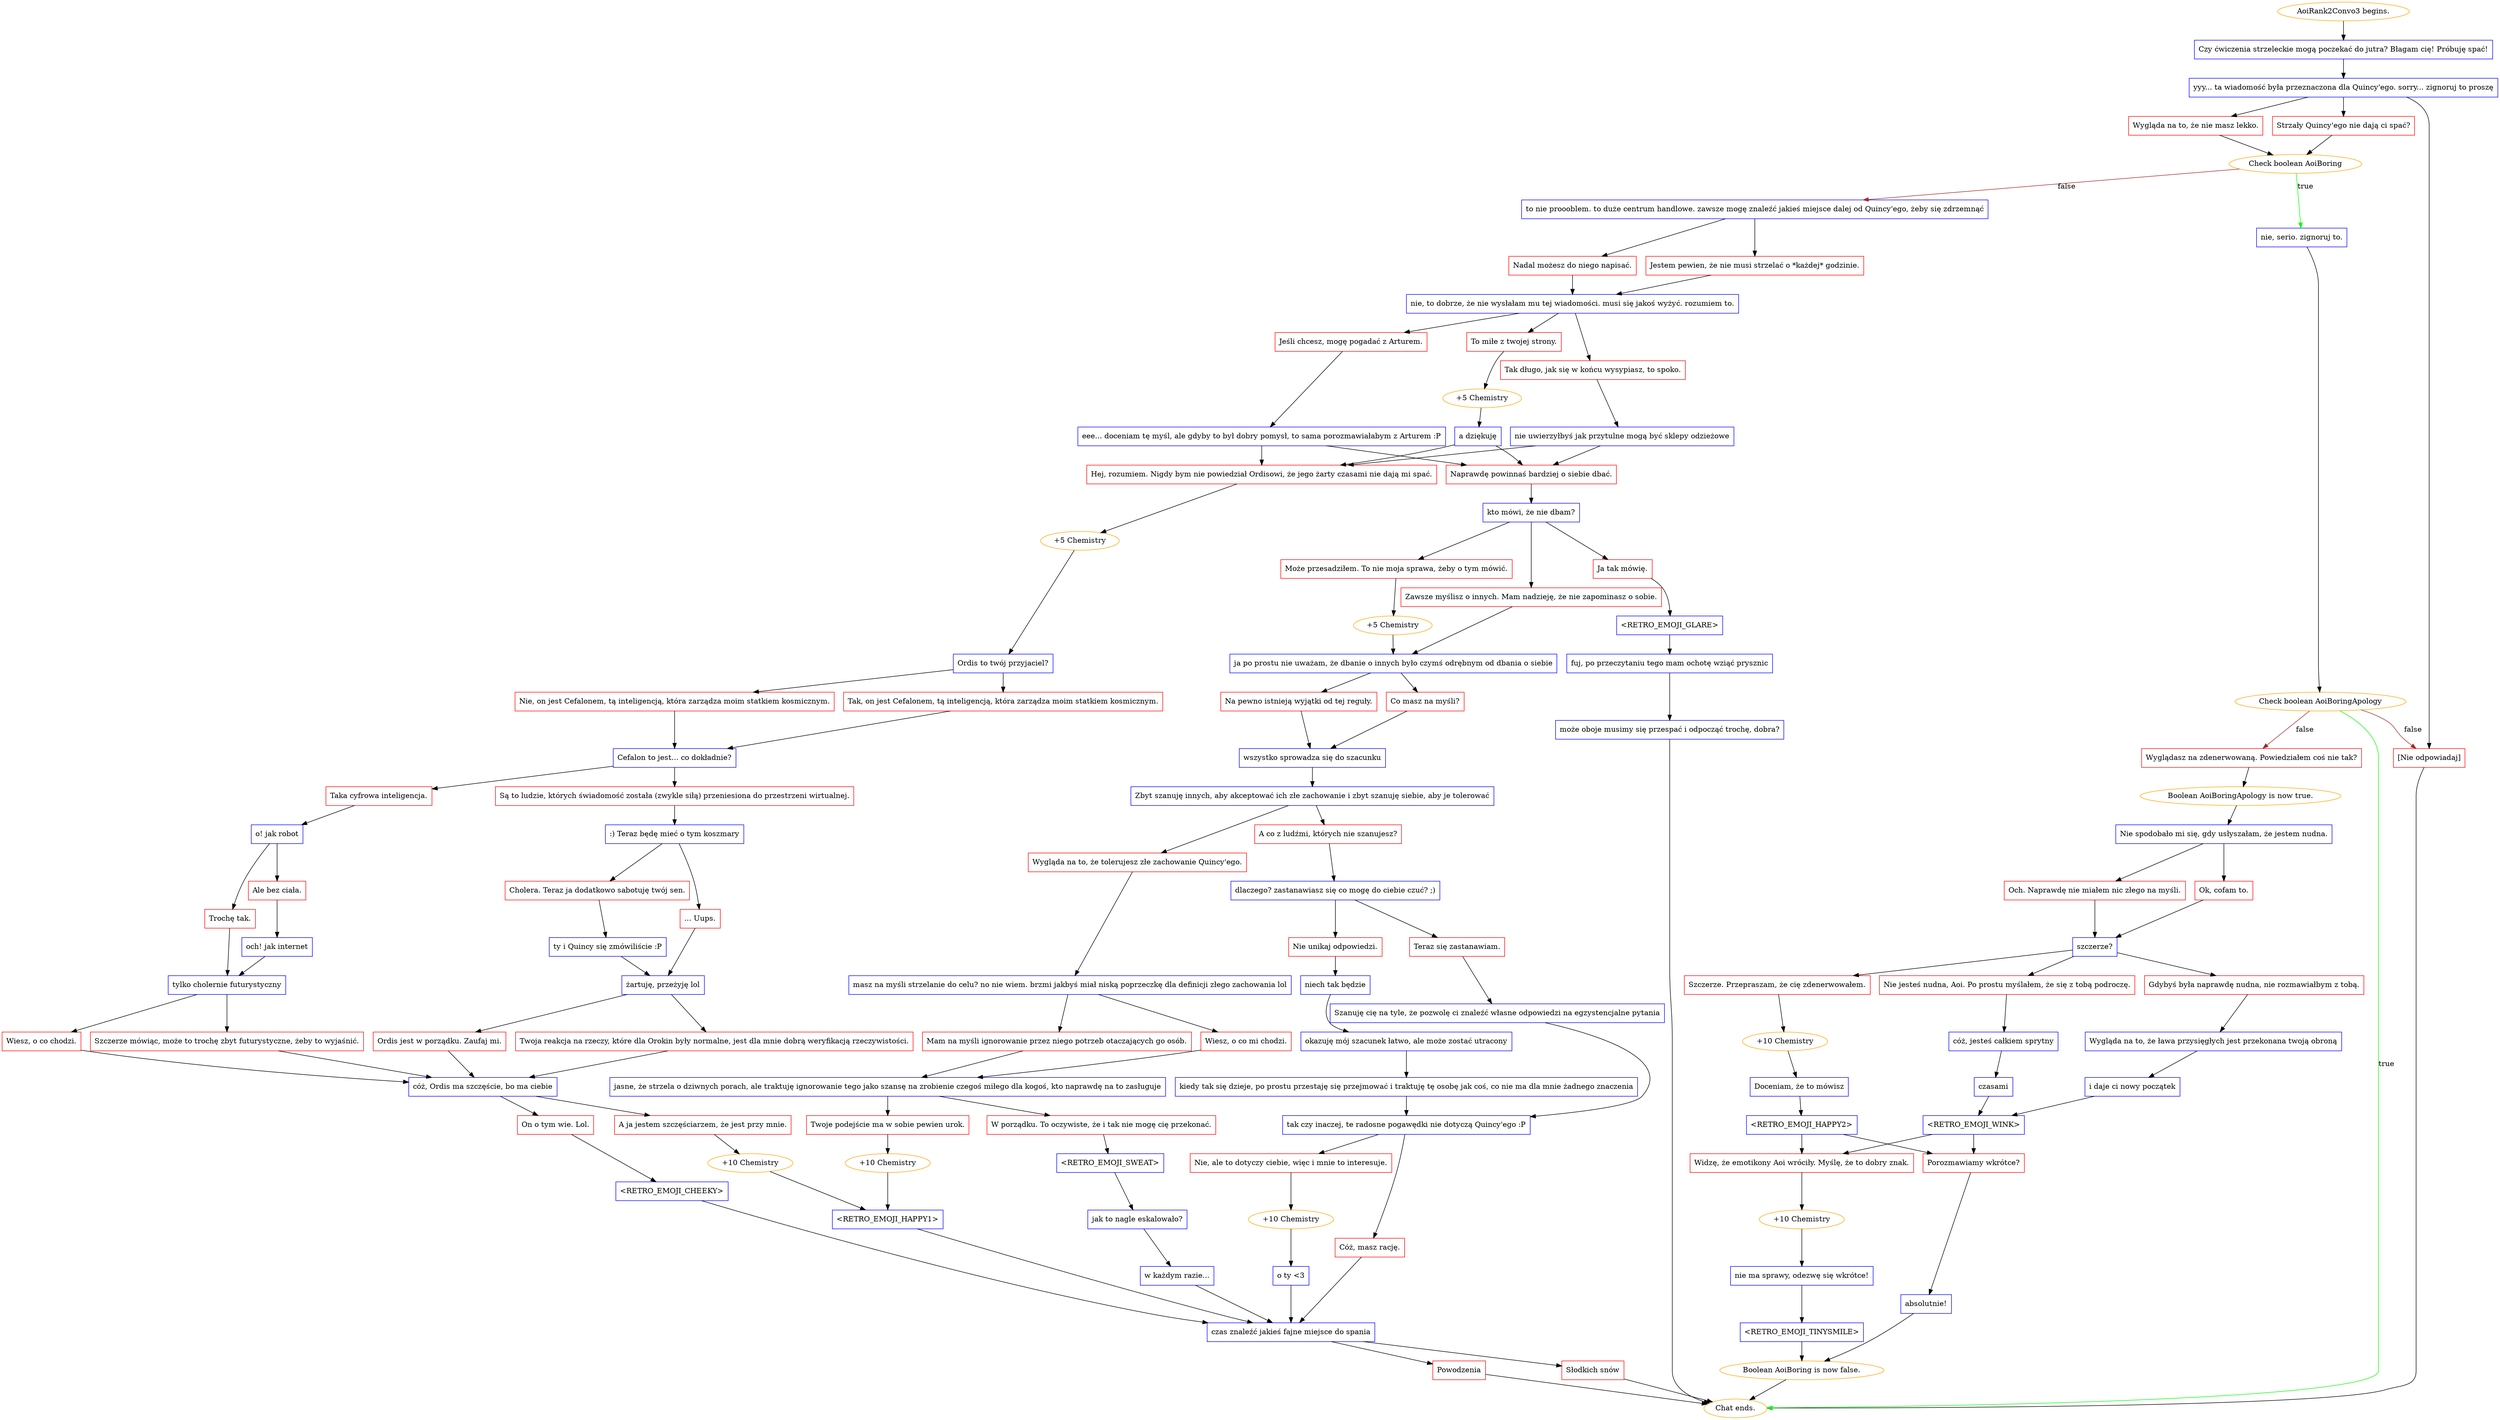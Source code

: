 digraph {
	"AoiRank2Convo3 begins." [color=orange];
		"AoiRank2Convo3 begins." -> j3506895209;
	j3506895209 [label="Czy ćwiczenia strzeleckie mogą poczekać do jutra? Błagam cię! Próbuję spać!",shape=box,color=blue];
		j3506895209 -> j851178714;
	j851178714 [label="yyy... ta wiadomość była przeznaczona dla Quincy'ego. sorry... zignoruj to proszę",shape=box,color=blue];
		j851178714 -> j1311457404;
		j851178714 -> j447227341;
		j851178714 -> j217476357;
	j1311457404 [label="Strzały Quincy'ego nie dają ci spać?",shape=box,color=red];
		j1311457404 -> j984047784;
	j447227341 [label="Wygląda na to, że nie masz lekko.",shape=box,color=red];
		j447227341 -> j984047784;
	j217476357 [label="[Nie odpowiadaj]",shape=box,color=red];
		j217476357 -> "Chat ends.";
	j984047784 [label="Check boolean AoiBoring",color=orange];
		j984047784 -> j1184297871 [label=true,color=green];
		j984047784 -> j3825012647 [label=false,color=brown];
	"Chat ends." [color=orange];
	j1184297871 [label="nie, serio. zignoruj to.",shape=box,color=blue];
		j1184297871 -> j1748829211;
	j3825012647 [label="to nie proooblem. to duże centrum handlowe. zawsze mogę znaleźć jakieś miejsce dalej od Quincy'ego, żeby się zdrzemnąć",shape=box,color=blue];
		j3825012647 -> j3131786720;
		j3825012647 -> j472215680;
	j1748829211 [label="Check boolean AoiBoringApology",color=orange];
		j1748829211 -> "Chat ends." [label=true,color=green];
		j1748829211 -> j3330200070 [label=false,color=brown];
		j1748829211 -> j217476357 [label=false,color=brown];
	j3131786720 [label="Jestem pewien, że nie musi strzelać o *każdej* godzinie.",shape=box,color=red];
		j3131786720 -> j1081233584;
	j472215680 [label="Nadal możesz do niego napisać.",shape=box,color=red];
		j472215680 -> j1081233584;
	j3330200070 [label="Wyglądasz na zdenerwowaną. Powiedziałem coś nie tak?",shape=box,color=red];
		j3330200070 -> j1522190674;
	j1081233584 [label="nie, to dobrze, że nie wysłałam mu tej wiadomości. musi się jakoś wyżyć. rozumiem to.",shape=box,color=blue];
		j1081233584 -> j1356483265;
		j1081233584 -> j1118403555;
		j1081233584 -> j447107169;
	j1522190674 [label="Boolean AoiBoringApology is now true.",color=orange];
		j1522190674 -> j1598863143;
	j1356483265 [label="Jeśli chcesz, mogę pogadać z Arturem.",shape=box,color=red];
		j1356483265 -> j2101626661;
	j1118403555 [label="To miłe z twojej strony.",shape=box,color=red];
		j1118403555 -> j3050236104;
	j447107169 [label="Tak długo, jak się w końcu wysypiasz, to spoko.",shape=box,color=red];
		j447107169 -> j3114132413;
	j1598863143 [label="Nie spodobało mi się, gdy usłyszałam, że jestem nudna.",shape=box,color=blue];
		j1598863143 -> j1091352832;
		j1598863143 -> j3944995668;
	j2101626661 [label="eee... doceniam tę myśl, ale gdyby to był dobry pomysł, to sama porozmawiałabym z Arturem :P",shape=box,color=blue];
		j2101626661 -> j400981549;
		j2101626661 -> j4135883797;
	j3050236104 [label="+5 Chemistry",color=orange];
		j3050236104 -> j917836219;
	j3114132413 [label="nie uwierzyłbyś jak przytulne mogą być sklepy odzieżowe",shape=box,color=blue];
		j3114132413 -> j400981549;
		j3114132413 -> j4135883797;
	j1091352832 [label="Och. Naprawdę nie miałem nic złego na myśli.",shape=box,color=red];
		j1091352832 -> j3806975403;
	j3944995668 [label="Ok, cofam to.",shape=box,color=red];
		j3944995668 -> j3806975403;
	j400981549 [label="Hej, rozumiem. Nigdy bym nie powiedział Ordisowi, że jego żarty czasami nie dają mi spać.",shape=box,color=red];
		j400981549 -> j2323018070;
	j4135883797 [label="Naprawdę powinnaś bardziej o siebie dbać.",shape=box,color=red];
		j4135883797 -> j3907755755;
	j917836219 [label="a dziękuję",shape=box,color=blue];
		j917836219 -> j400981549;
		j917836219 -> j4135883797;
	j3806975403 [label="szczerze?",shape=box,color=blue];
		j3806975403 -> j1550014527;
		j3806975403 -> j3115920431;
		j3806975403 -> j3607021755;
	j2323018070 [label="+5 Chemistry",color=orange];
		j2323018070 -> j2611632343;
	j3907755755 [label="kto mówi, że nie dbam?",shape=box,color=blue];
		j3907755755 -> j2505118839;
		j3907755755 -> j3406529221;
		j3907755755 -> j2776912303;
	j1550014527 [label="Szczerze. Przepraszam, że cię zdenerwowałem.",shape=box,color=red];
		j1550014527 -> j3521966457;
	j3115920431 [label="Nie jesteś nudna, Aoi. Po prostu myślałem, że się z tobą podroczę.",shape=box,color=red];
		j3115920431 -> j3385562581;
	j3607021755 [label="Gdybyś była naprawdę nudna, nie rozmawiałbym z tobą.",shape=box,color=red];
		j3607021755 -> j3759962333;
	j2611632343 [label="Ordis to twój przyjaciel?",shape=box,color=blue];
		j2611632343 -> j3419634895;
		j2611632343 -> j2326981582;
	j2505118839 [label="Zawsze myślisz o innych. Mam nadzieję, że nie zapominasz o sobie.",shape=box,color=red];
		j2505118839 -> j3183432214;
	j3406529221 [label="Może przesadziłem. To nie moja sprawa, żeby o tym mówić.",shape=box,color=red];
		j3406529221 -> j1307558306;
	j2776912303 [label="Ja tak mówię.",shape=box,color=red];
		j2776912303 -> j1540442850;
	j3521966457 [label="+10 Chemistry",color=orange];
		j3521966457 -> j762954369;
	j3385562581 [label="cóż, jesteś całkiem sprytny",shape=box,color=blue];
		j3385562581 -> j3767718079;
	j3759962333 [label="Wygląda na to, że ława przysięgłych jest przekonana twoją obroną",shape=box,color=blue];
		j3759962333 -> j1988820185;
	j3419634895 [label="Tak, on jest Cefalonem, tą inteligencją, która zarządza moim statkiem kosmicznym.",shape=box,color=red];
		j3419634895 -> j3383740069;
	j2326981582 [label="Nie, on jest Cefalonem, tą inteligencją, która zarządza moim statkiem kosmicznym.",shape=box,color=red];
		j2326981582 -> j3383740069;
	j3183432214 [label="ja po prostu nie uważam, że dbanie o innych było czymś odrębnym od dbania o siebie",shape=box,color=blue];
		j3183432214 -> j3847512063;
		j3183432214 -> j4027991674;
	j1307558306 [label="+5 Chemistry",color=orange];
		j1307558306 -> j3183432214;
	j1540442850 [label="<RETRO_EMOJI_GLARE>",shape=box,color=blue];
		j1540442850 -> j2622395843;
	j762954369 [label="Doceniam, że to mówisz",shape=box,color=blue];
		j762954369 -> j1995693646;
	j3767718079 [label="czasami",shape=box,color=blue];
		j3767718079 -> j3783714755;
	j1988820185 [label="i daje ci nowy początek",shape=box,color=blue];
		j1988820185 -> j3783714755;
	j3383740069 [label="Cefalon to jest... co dokładnie?",shape=box,color=blue];
		j3383740069 -> j415870823;
		j3383740069 -> j800546291;
	j3847512063 [label="Na pewno istnieją wyjątki od tej reguły.",shape=box,color=red];
		j3847512063 -> j865446055;
	j4027991674 [label="Co masz na myśli?",shape=box,color=red];
		j4027991674 -> j865446055;
	j2622395843 [label="fuj, po przeczytaniu tego mam ochotę wziąć prysznic",shape=box,color=blue];
		j2622395843 -> j919338935;
	j1995693646 [label="<RETRO_EMOJI_HAPPY2>",shape=box,color=blue];
		j1995693646 -> j4126820134;
		j1995693646 -> j4143741387;
	j3783714755 [label="<RETRO_EMOJI_WINK>",shape=box,color=blue];
		j3783714755 -> j4126820134;
		j3783714755 -> j4143741387;
	j415870823 [label="Taka cyfrowa inteligencja.",shape=box,color=red];
		j415870823 -> j733899567;
	j800546291 [label="Są to ludzie, których świadomość została (zwykle siłą) przeniesiona do przestrzeni wirtualnej.",shape=box,color=red];
		j800546291 -> j3739217978;
	j865446055 [label="wszystko sprowadza się do szacunku",shape=box,color=blue];
		j865446055 -> j2311333487;
	j919338935 [label="może oboje musimy się przespać i odpocząć trochę, dobra?",shape=box,color=blue];
		j919338935 -> "Chat ends.";
	j4126820134 [label="Porozmawiamy wkrótce?",shape=box,color=red];
		j4126820134 -> j760728874;
	j4143741387 [label="Widzę, że emotikony Aoi wróciły. Myślę, że to dobry znak.",shape=box,color=red];
		j4143741387 -> j1643532493;
	j733899567 [label="o! jak robot",shape=box,color=blue];
		j733899567 -> j3815286103;
		j733899567 -> j2484846206;
	j3739217978 [label=":) Teraz będę mieć o tym koszmary",shape=box,color=blue];
		j3739217978 -> j734104413;
		j3739217978 -> j548144591;
	j2311333487 [label="Zbyt szanuję innych, aby akceptować ich złe zachowanie i zbyt szanuję siebie, aby je tolerować",shape=box,color=blue];
		j2311333487 -> j202832007;
		j2311333487 -> j315850876;
	j760728874 [label="absolutnie!",shape=box,color=blue];
		j760728874 -> j2581611291;
	j1643532493 [label="+10 Chemistry",color=orange];
		j1643532493 -> j1124735154;
	j3815286103 [label="Trochę tak.",shape=box,color=red];
		j3815286103 -> j477415363;
	j2484846206 [label="Ale bez ciała.",shape=box,color=red];
		j2484846206 -> j2079484003;
	j734104413 [label="Cholera. Teraz ja dodatkowo sabotuję twój sen.",shape=box,color=red];
		j734104413 -> j1362601979;
	j548144591 [label="... Uups.",shape=box,color=red];
		j548144591 -> j2903702764;
	j202832007 [label="A co z ludźmi, których nie szanujesz?",shape=box,color=red];
		j202832007 -> j2768518309;
	j315850876 [label="Wygląda na to, że tolerujesz złe zachowanie Quincy'ego.",shape=box,color=red];
		j315850876 -> j781898728;
	j2581611291 [label="Boolean AoiBoring is now false.",color=orange];
		j2581611291 -> "Chat ends.";
	j1124735154 [label="nie ma sprawy, odezwę się wkrótce!",shape=box,color=blue];
		j1124735154 -> j153386734;
	j477415363 [label="tylko cholernie futurystyczny",shape=box,color=blue];
		j477415363 -> j1151917053;
		j477415363 -> j3464073534;
	j2079484003 [label="och! jak internet",shape=box,color=blue];
		j2079484003 -> j477415363;
	j1362601979 [label="ty i Quincy się zmówiliście :P",shape=box,color=blue];
		j1362601979 -> j2903702764;
	j2903702764 [label="żartuję, przeżyję lol",shape=box,color=blue];
		j2903702764 -> j2415714480;
		j2903702764 -> j2963836000;
	j2768518309 [label="dlaczego? zastanawiasz się co mogę do ciebie czuć? ;)",shape=box,color=blue];
		j2768518309 -> j2536468577;
		j2768518309 -> j681650948;
	j781898728 [label="masz na myśli strzelanie do celu? no nie wiem. brzmi jakbyś miał niską poprzeczkę dla definicji złego zachowania lol",shape=box,color=blue];
		j781898728 -> j2668506901;
		j781898728 -> j915134384;
	j153386734 [label="<RETRO_EMOJI_TINYSMILE>",shape=box,color=blue];
		j153386734 -> j2581611291;
	j1151917053 [label="Wiesz, o co chodzi.",shape=box,color=red];
		j1151917053 -> j3295763372;
	j3464073534 [label="Szczerze mówiąc, może to trochę zbyt futurystyczne, żeby to wyjaśnić.",shape=box,color=red];
		j3464073534 -> j3295763372;
	j2415714480 [label="Ordis jest w porządku. Zaufaj mi.",shape=box,color=red];
		j2415714480 -> j3295763372;
	j2963836000 [label="Twoja reakcja na rzeczy, które dla Orokin były normalne, jest dla mnie dobrą weryfikacją rzeczywistości.",shape=box,color=red];
		j2963836000 -> j3295763372;
	j2536468577 [label="Teraz się zastanawiam.",shape=box,color=red];
		j2536468577 -> j1447956349;
	j681650948 [label="Nie unikaj odpowiedzi.",shape=box,color=red];
		j681650948 -> j3704182538;
	j2668506901 [label="Wiesz, o co mi chodzi.",shape=box,color=red];
		j2668506901 -> j498565548;
	j915134384 [label="Mam na myśli ignorowanie przez niego potrzeb otaczających go osób.",shape=box,color=red];
		j915134384 -> j498565548;
	j3295763372 [label="cóż, Ordis ma szczęście, bo ma ciebie",shape=box,color=blue];
		j3295763372 -> j715864010;
		j3295763372 -> j4240798466;
	j1447956349 [label="Szanuję cię na tyle, że pozwolę ci znaleźć własne odpowiedzi na egzystencjalne pytania",shape=box,color=blue];
		j1447956349 -> j606499681;
	j3704182538 [label="niech tak będzie",shape=box,color=blue];
		j3704182538 -> j88205711;
	j498565548 [label="jasne, że strzela o dziwnych porach, ale traktuję ignorowanie tego jako szansę na zrobienie czegoś miłego dla kogoś, kto naprawdę na to zasługuje",shape=box,color=blue];
		j498565548 -> j384419506;
		j498565548 -> j2855873398;
	j715864010 [label="On o tym wie. Lol.",shape=box,color=red];
		j715864010 -> j1939354062;
	j4240798466 [label="A ja jestem szczęściarzem, że jest przy mnie.",shape=box,color=red];
		j4240798466 -> j2111035556;
	j606499681 [label="tak czy inaczej, te radosne pogawędki nie dotyczą Quincy'ego :P",shape=box,color=blue];
		j606499681 -> j1184594329;
		j606499681 -> j3266231067;
	j88205711 [label="okazuję mój szacunek łatwo, ale może zostać utracony",shape=box,color=blue];
		j88205711 -> j343785960;
	j384419506 [label="W porządku. To oczywiste, że i tak nie mogę cię przekonać.",shape=box,color=red];
		j384419506 -> j3290747033;
	j2855873398 [label="Twoje podejście ma w sobie pewien urok.",shape=box,color=red];
		j2855873398 -> j4120871089;
	j1939354062 [label="<RETRO_EMOJI_CHEEKY>",shape=box,color=blue];
		j1939354062 -> j3711481231;
	j2111035556 [label="+10 Chemistry",color=orange];
		j2111035556 -> j4101776956;
	j1184594329 [label="Nie, ale to dotyczy ciebie, więc i mnie to interesuje.",shape=box,color=red];
		j1184594329 -> j1753357376;
	j3266231067 [label="Cóż, masz rację.",shape=box,color=red];
		j3266231067 -> j3711481231;
	j343785960 [label="kiedy tak się dzieje, po prostu przestaję się przejmować i traktuję tę osobę jak coś, co nie ma dla mnie żadnego znaczenia",shape=box,color=blue];
		j343785960 -> j606499681;
	j3290747033 [label="<RETRO_EMOJI_SWEAT>",shape=box,color=blue];
		j3290747033 -> j4048329983;
	j4120871089 [label="+10 Chemistry",color=orange];
		j4120871089 -> j4101776956;
	j3711481231 [label="czas znaleźć jakieś fajne miejsce do spania",shape=box,color=blue];
		j3711481231 -> j3410578508;
		j3711481231 -> j826388033;
	j4101776956 [label="<RETRO_EMOJI_HAPPY1>",shape=box,color=blue];
		j4101776956 -> j3711481231;
	j1753357376 [label="+10 Chemistry",color=orange];
		j1753357376 -> j3744460350;
	j4048329983 [label="jak to nagle eskalowało?",shape=box,color=blue];
		j4048329983 -> j2384917952;
	j3410578508 [label="Powodzenia",shape=box,color=red];
		j3410578508 -> "Chat ends.";
	j826388033 [label="Słodkich snów",shape=box,color=red];
		j826388033 -> "Chat ends.";
	j3744460350 [label="o ty <3",shape=box,color=blue];
		j3744460350 -> j3711481231;
	j2384917952 [label="w każdym razie...",shape=box,color=blue];
		j2384917952 -> j3711481231;
}